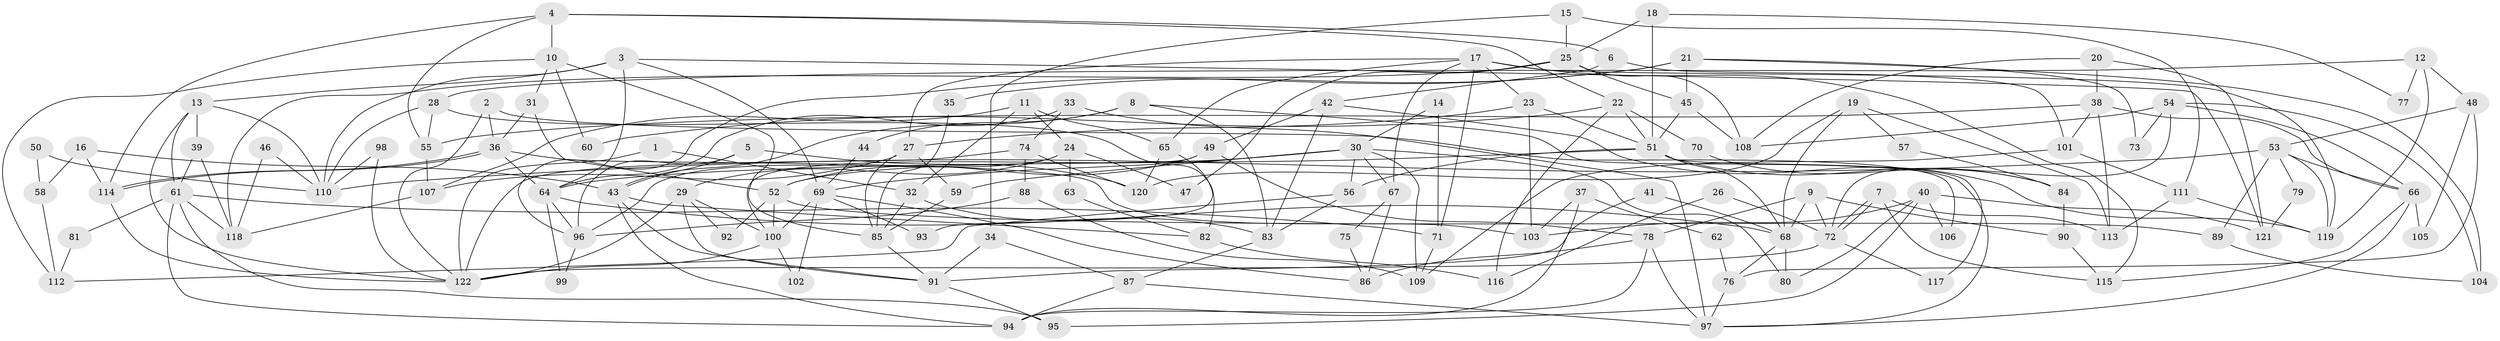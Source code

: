 // coarse degree distribution, {2: 0.2054794520547945, 3: 0.1506849315068493, 13: 0.0410958904109589, 11: 0.0136986301369863, 7: 0.1506849315068493, 6: 0.0547945205479452, 4: 0.2054794520547945, 9: 0.0410958904109589, 10: 0.0410958904109589, 5: 0.0547945205479452, 8: 0.0273972602739726, 1: 0.0136986301369863}
// Generated by graph-tools (version 1.1) at 2025/19/03/04/25 18:19:03]
// undirected, 122 vertices, 244 edges
graph export_dot {
graph [start="1"]
  node [color=gray90,style=filled];
  1;
  2;
  3;
  4;
  5;
  6;
  7;
  8;
  9;
  10;
  11;
  12;
  13;
  14;
  15;
  16;
  17;
  18;
  19;
  20;
  21;
  22;
  23;
  24;
  25;
  26;
  27;
  28;
  29;
  30;
  31;
  32;
  33;
  34;
  35;
  36;
  37;
  38;
  39;
  40;
  41;
  42;
  43;
  44;
  45;
  46;
  47;
  48;
  49;
  50;
  51;
  52;
  53;
  54;
  55;
  56;
  57;
  58;
  59;
  60;
  61;
  62;
  63;
  64;
  65;
  66;
  67;
  68;
  69;
  70;
  71;
  72;
  73;
  74;
  75;
  76;
  77;
  78;
  79;
  80;
  81;
  82;
  83;
  84;
  85;
  86;
  87;
  88;
  89;
  90;
  91;
  92;
  93;
  94;
  95;
  96;
  97;
  98;
  99;
  100;
  101;
  102;
  103;
  104;
  105;
  106;
  107;
  108;
  109;
  110;
  111;
  112;
  113;
  114;
  115;
  116;
  117;
  118;
  119;
  120;
  121;
  122;
  1 -- 122;
  1 -- 32;
  2 -- 122;
  2 -- 36;
  2 -- 106;
  3 -- 64;
  3 -- 69;
  3 -- 13;
  3 -- 110;
  3 -- 121;
  4 -- 55;
  4 -- 114;
  4 -- 6;
  4 -- 10;
  4 -- 22;
  5 -- 120;
  5 -- 96;
  5 -- 43;
  6 -- 42;
  6 -- 101;
  7 -- 113;
  7 -- 72;
  7 -- 72;
  7 -- 115;
  8 -- 43;
  8 -- 83;
  8 -- 44;
  8 -- 97;
  9 -- 72;
  9 -- 68;
  9 -- 78;
  9 -- 90;
  10 -- 31;
  10 -- 60;
  10 -- 85;
  10 -- 112;
  11 -- 107;
  11 -- 65;
  11 -- 24;
  11 -- 32;
  12 -- 119;
  12 -- 28;
  12 -- 48;
  12 -- 77;
  13 -- 61;
  13 -- 39;
  13 -- 110;
  13 -- 122;
  14 -- 71;
  14 -- 30;
  15 -- 111;
  15 -- 34;
  15 -- 25;
  16 -- 114;
  16 -- 43;
  16 -- 58;
  17 -- 115;
  17 -- 27;
  17 -- 23;
  17 -- 65;
  17 -- 67;
  17 -- 71;
  17 -- 119;
  18 -- 51;
  18 -- 25;
  18 -- 77;
  19 -- 68;
  19 -- 113;
  19 -- 57;
  19 -- 120;
  20 -- 121;
  20 -- 108;
  20 -- 38;
  21 -- 104;
  21 -- 96;
  21 -- 35;
  21 -- 45;
  21 -- 73;
  22 -- 51;
  22 -- 60;
  22 -- 70;
  22 -- 116;
  23 -- 103;
  23 -- 27;
  23 -- 51;
  24 -- 29;
  24 -- 47;
  24 -- 63;
  24 -- 96;
  25 -- 45;
  25 -- 47;
  25 -- 108;
  25 -- 118;
  26 -- 72;
  26 -- 116;
  27 -- 85;
  27 -- 59;
  27 -- 107;
  28 -- 55;
  28 -- 110;
  28 -- 82;
  29 -- 91;
  29 -- 122;
  29 -- 92;
  29 -- 100;
  30 -- 69;
  30 -- 109;
  30 -- 52;
  30 -- 56;
  30 -- 59;
  30 -- 67;
  30 -- 80;
  31 -- 36;
  31 -- 52;
  32 -- 85;
  32 -- 83;
  33 -- 64;
  33 -- 97;
  33 -- 74;
  34 -- 91;
  34 -- 87;
  35 -- 85;
  36 -- 64;
  36 -- 114;
  36 -- 114;
  36 -- 103;
  37 -- 94;
  37 -- 103;
  37 -- 62;
  38 -- 101;
  38 -- 55;
  38 -- 66;
  38 -- 113;
  39 -- 61;
  39 -- 118;
  40 -- 80;
  40 -- 95;
  40 -- 103;
  40 -- 106;
  40 -- 121;
  41 -- 68;
  41 -- 91;
  42 -- 119;
  42 -- 83;
  42 -- 49;
  43 -- 94;
  43 -- 82;
  43 -- 91;
  44 -- 69;
  45 -- 108;
  45 -- 51;
  46 -- 110;
  46 -- 118;
  48 -- 53;
  48 -- 76;
  48 -- 105;
  49 -- 100;
  49 -- 52;
  49 -- 78;
  50 -- 110;
  50 -- 58;
  51 -- 56;
  51 -- 64;
  51 -- 68;
  51 -- 84;
  51 -- 117;
  52 -- 89;
  52 -- 92;
  52 -- 100;
  53 -- 110;
  53 -- 66;
  53 -- 79;
  53 -- 89;
  53 -- 119;
  54 -- 66;
  54 -- 72;
  54 -- 73;
  54 -- 104;
  54 -- 108;
  55 -- 107;
  56 -- 83;
  56 -- 112;
  57 -- 84;
  58 -- 112;
  59 -- 85;
  61 -- 94;
  61 -- 118;
  61 -- 71;
  61 -- 81;
  61 -- 95;
  62 -- 76;
  63 -- 82;
  64 -- 68;
  64 -- 96;
  64 -- 99;
  65 -- 120;
  65 -- 93;
  66 -- 97;
  66 -- 105;
  66 -- 115;
  67 -- 75;
  67 -- 86;
  68 -- 76;
  68 -- 80;
  69 -- 86;
  69 -- 100;
  69 -- 93;
  69 -- 102;
  70 -- 84;
  71 -- 109;
  72 -- 122;
  72 -- 117;
  74 -- 122;
  74 -- 88;
  74 -- 120;
  75 -- 86;
  76 -- 97;
  78 -- 86;
  78 -- 94;
  78 -- 97;
  79 -- 121;
  81 -- 112;
  82 -- 116;
  83 -- 87;
  84 -- 90;
  85 -- 91;
  87 -- 97;
  87 -- 94;
  88 -- 96;
  88 -- 109;
  89 -- 104;
  90 -- 115;
  91 -- 95;
  96 -- 99;
  98 -- 110;
  98 -- 122;
  100 -- 102;
  100 -- 122;
  101 -- 109;
  101 -- 111;
  107 -- 118;
  111 -- 119;
  111 -- 113;
  114 -- 122;
}
